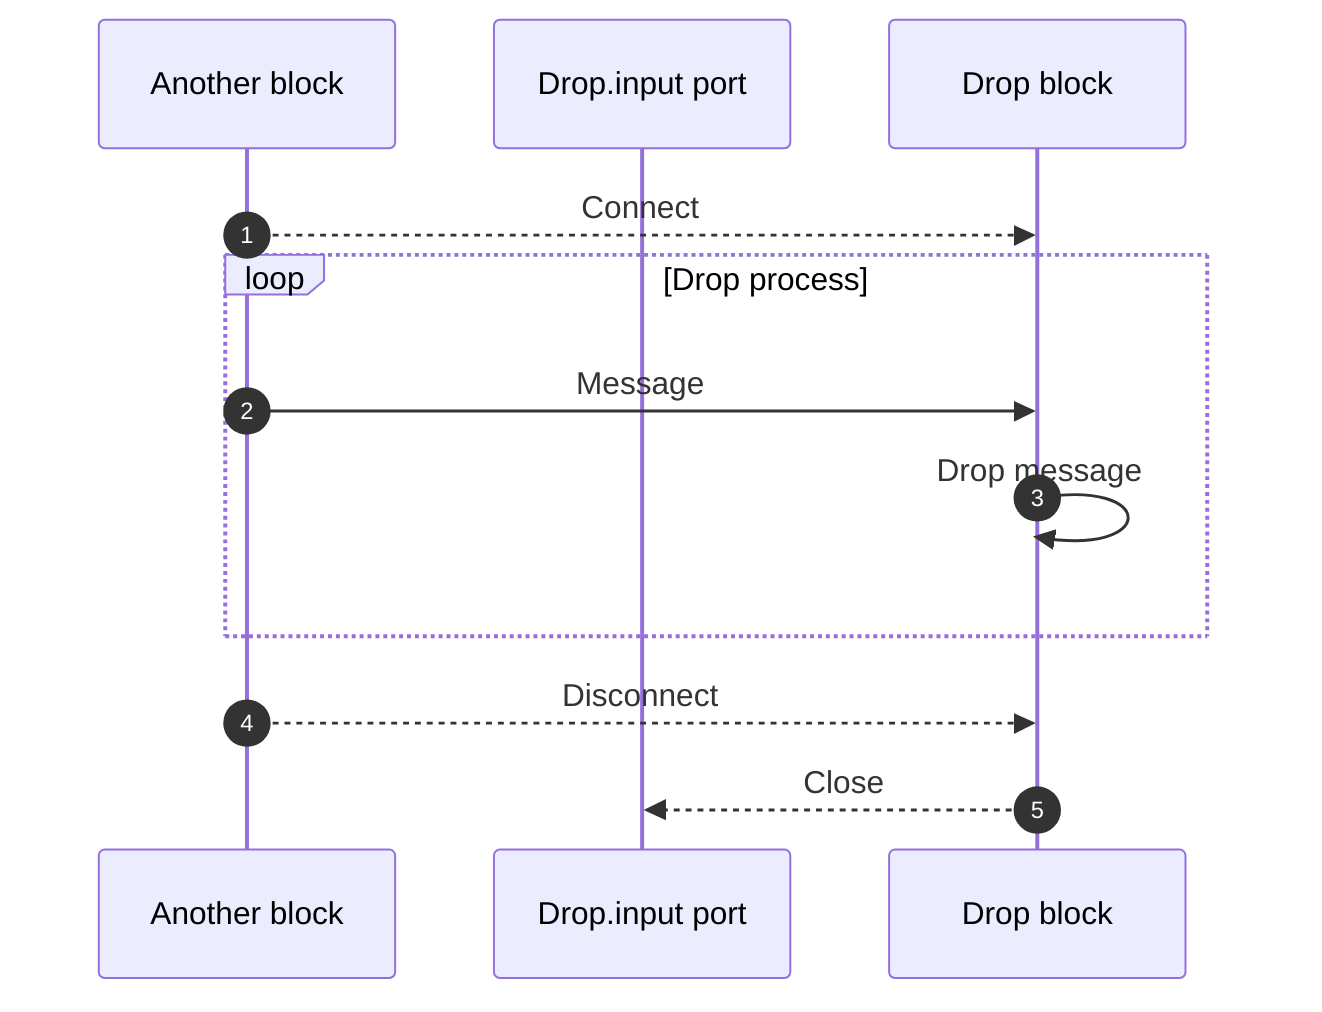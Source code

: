 sequenceDiagram
    autonumber
    participant BlockA as Another block
    participant Drop.input as Drop.input port
    participant Drop as Drop block

    BlockA-->>Drop: Connect

    loop Drop process
        BlockA->>Drop: Message
        Drop->>Drop: Drop message
    end

    BlockA-->>Drop: Disconnect
    Drop-->>Drop.input: Close